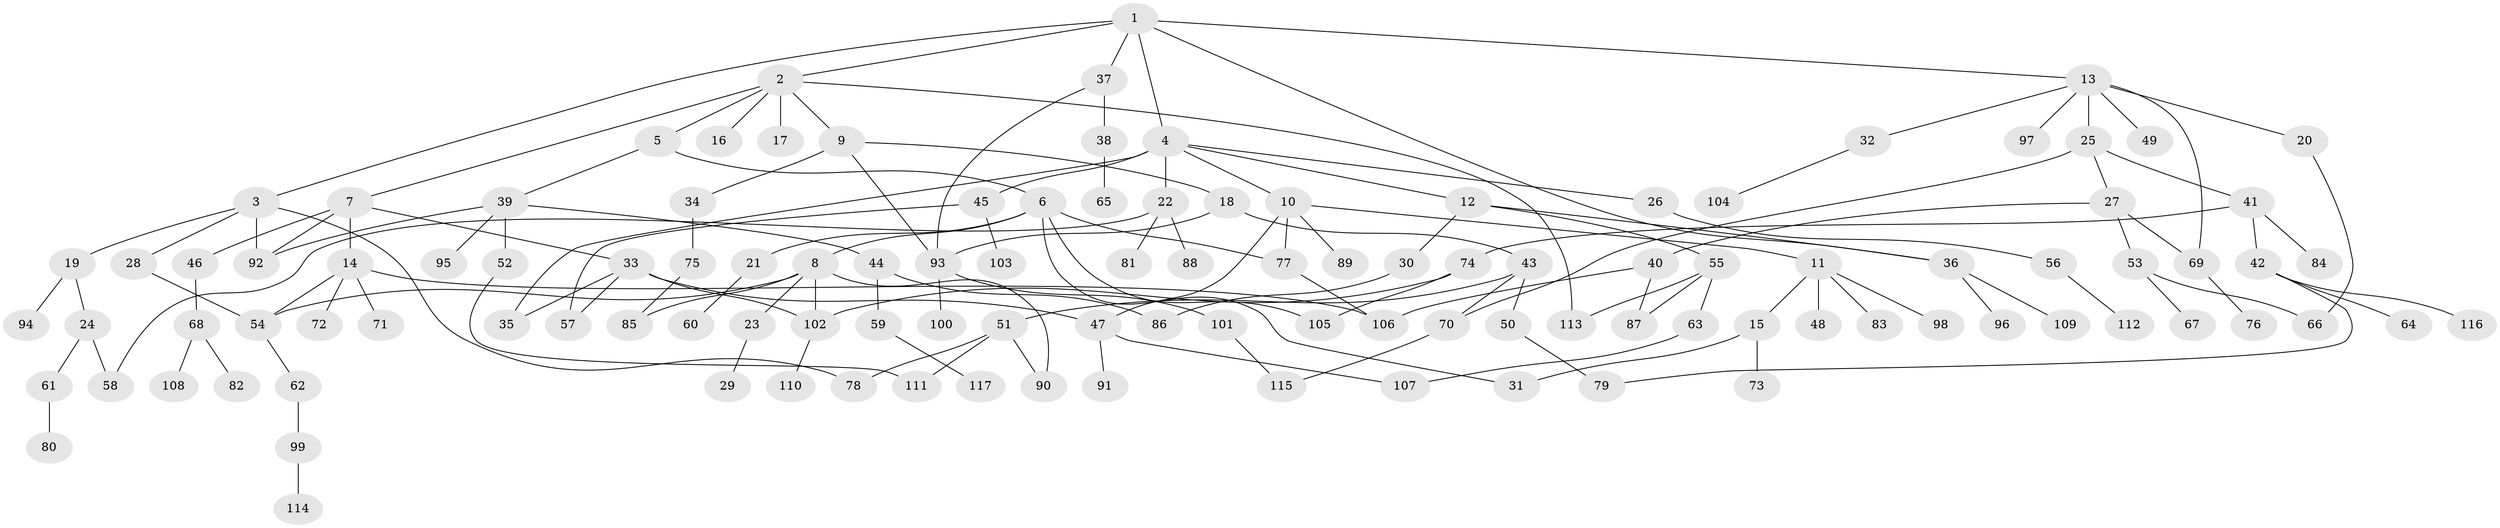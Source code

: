 // coarse degree distribution, {6: 0.04938271604938271, 7: 0.04938271604938271, 4: 0.1111111111111111, 9: 0.012345679012345678, 5: 0.06172839506172839, 1: 0.32098765432098764, 3: 0.12345679012345678, 2: 0.2716049382716049}
// Generated by graph-tools (version 1.1) at 2025/17/03/04/25 18:17:08]
// undirected, 117 vertices, 147 edges
graph export_dot {
graph [start="1"]
  node [color=gray90,style=filled];
  1;
  2;
  3;
  4;
  5;
  6;
  7;
  8;
  9;
  10;
  11;
  12;
  13;
  14;
  15;
  16;
  17;
  18;
  19;
  20;
  21;
  22;
  23;
  24;
  25;
  26;
  27;
  28;
  29;
  30;
  31;
  32;
  33;
  34;
  35;
  36;
  37;
  38;
  39;
  40;
  41;
  42;
  43;
  44;
  45;
  46;
  47;
  48;
  49;
  50;
  51;
  52;
  53;
  54;
  55;
  56;
  57;
  58;
  59;
  60;
  61;
  62;
  63;
  64;
  65;
  66;
  67;
  68;
  69;
  70;
  71;
  72;
  73;
  74;
  75;
  76;
  77;
  78;
  79;
  80;
  81;
  82;
  83;
  84;
  85;
  86;
  87;
  88;
  89;
  90;
  91;
  92;
  93;
  94;
  95;
  96;
  97;
  98;
  99;
  100;
  101;
  102;
  103;
  104;
  105;
  106;
  107;
  108;
  109;
  110;
  111;
  112;
  113;
  114;
  115;
  116;
  117;
  1 -- 2;
  1 -- 3;
  1 -- 4;
  1 -- 13;
  1 -- 36;
  1 -- 37;
  2 -- 5;
  2 -- 7;
  2 -- 9;
  2 -- 16;
  2 -- 17;
  2 -- 113;
  3 -- 19;
  3 -- 28;
  3 -- 92;
  3 -- 78;
  4 -- 10;
  4 -- 12;
  4 -- 22;
  4 -- 26;
  4 -- 35;
  4 -- 45;
  5 -- 6;
  5 -- 39;
  6 -- 8;
  6 -- 21;
  6 -- 31;
  6 -- 105;
  6 -- 77;
  7 -- 14;
  7 -- 33;
  7 -- 46;
  7 -- 92;
  8 -- 23;
  8 -- 54;
  8 -- 85;
  8 -- 90;
  8 -- 102;
  9 -- 18;
  9 -- 34;
  9 -- 93;
  10 -- 11;
  10 -- 77;
  10 -- 89;
  10 -- 47;
  11 -- 15;
  11 -- 48;
  11 -- 83;
  11 -- 98;
  12 -- 30;
  12 -- 55;
  12 -- 36;
  13 -- 20;
  13 -- 25;
  13 -- 32;
  13 -- 49;
  13 -- 97;
  13 -- 69;
  14 -- 71;
  14 -- 72;
  14 -- 106;
  14 -- 54;
  15 -- 73;
  15 -- 31;
  18 -- 43;
  18 -- 93;
  19 -- 24;
  19 -- 94;
  20 -- 66;
  21 -- 60;
  22 -- 81;
  22 -- 88;
  22 -- 58;
  23 -- 29;
  24 -- 58;
  24 -- 61;
  25 -- 27;
  25 -- 41;
  25 -- 70;
  26 -- 56;
  27 -- 40;
  27 -- 53;
  27 -- 69;
  28 -- 54;
  30 -- 86;
  32 -- 104;
  33 -- 47;
  33 -- 57;
  33 -- 102;
  33 -- 35;
  34 -- 75;
  36 -- 96;
  36 -- 109;
  37 -- 38;
  37 -- 93;
  38 -- 65;
  39 -- 44;
  39 -- 52;
  39 -- 92;
  39 -- 95;
  40 -- 87;
  40 -- 106;
  41 -- 42;
  41 -- 74;
  41 -- 84;
  42 -- 64;
  42 -- 116;
  42 -- 79;
  43 -- 50;
  43 -- 51;
  43 -- 70;
  44 -- 59;
  44 -- 86;
  45 -- 103;
  45 -- 57;
  46 -- 68;
  47 -- 91;
  47 -- 107;
  50 -- 79;
  51 -- 78;
  51 -- 111;
  51 -- 90;
  52 -- 111;
  53 -- 66;
  53 -- 67;
  54 -- 62;
  55 -- 63;
  55 -- 87;
  55 -- 113;
  56 -- 112;
  59 -- 117;
  61 -- 80;
  62 -- 99;
  63 -- 107;
  68 -- 82;
  68 -- 108;
  69 -- 76;
  70 -- 115;
  74 -- 102;
  74 -- 105;
  75 -- 85;
  77 -- 106;
  93 -- 100;
  93 -- 101;
  99 -- 114;
  101 -- 115;
  102 -- 110;
}
